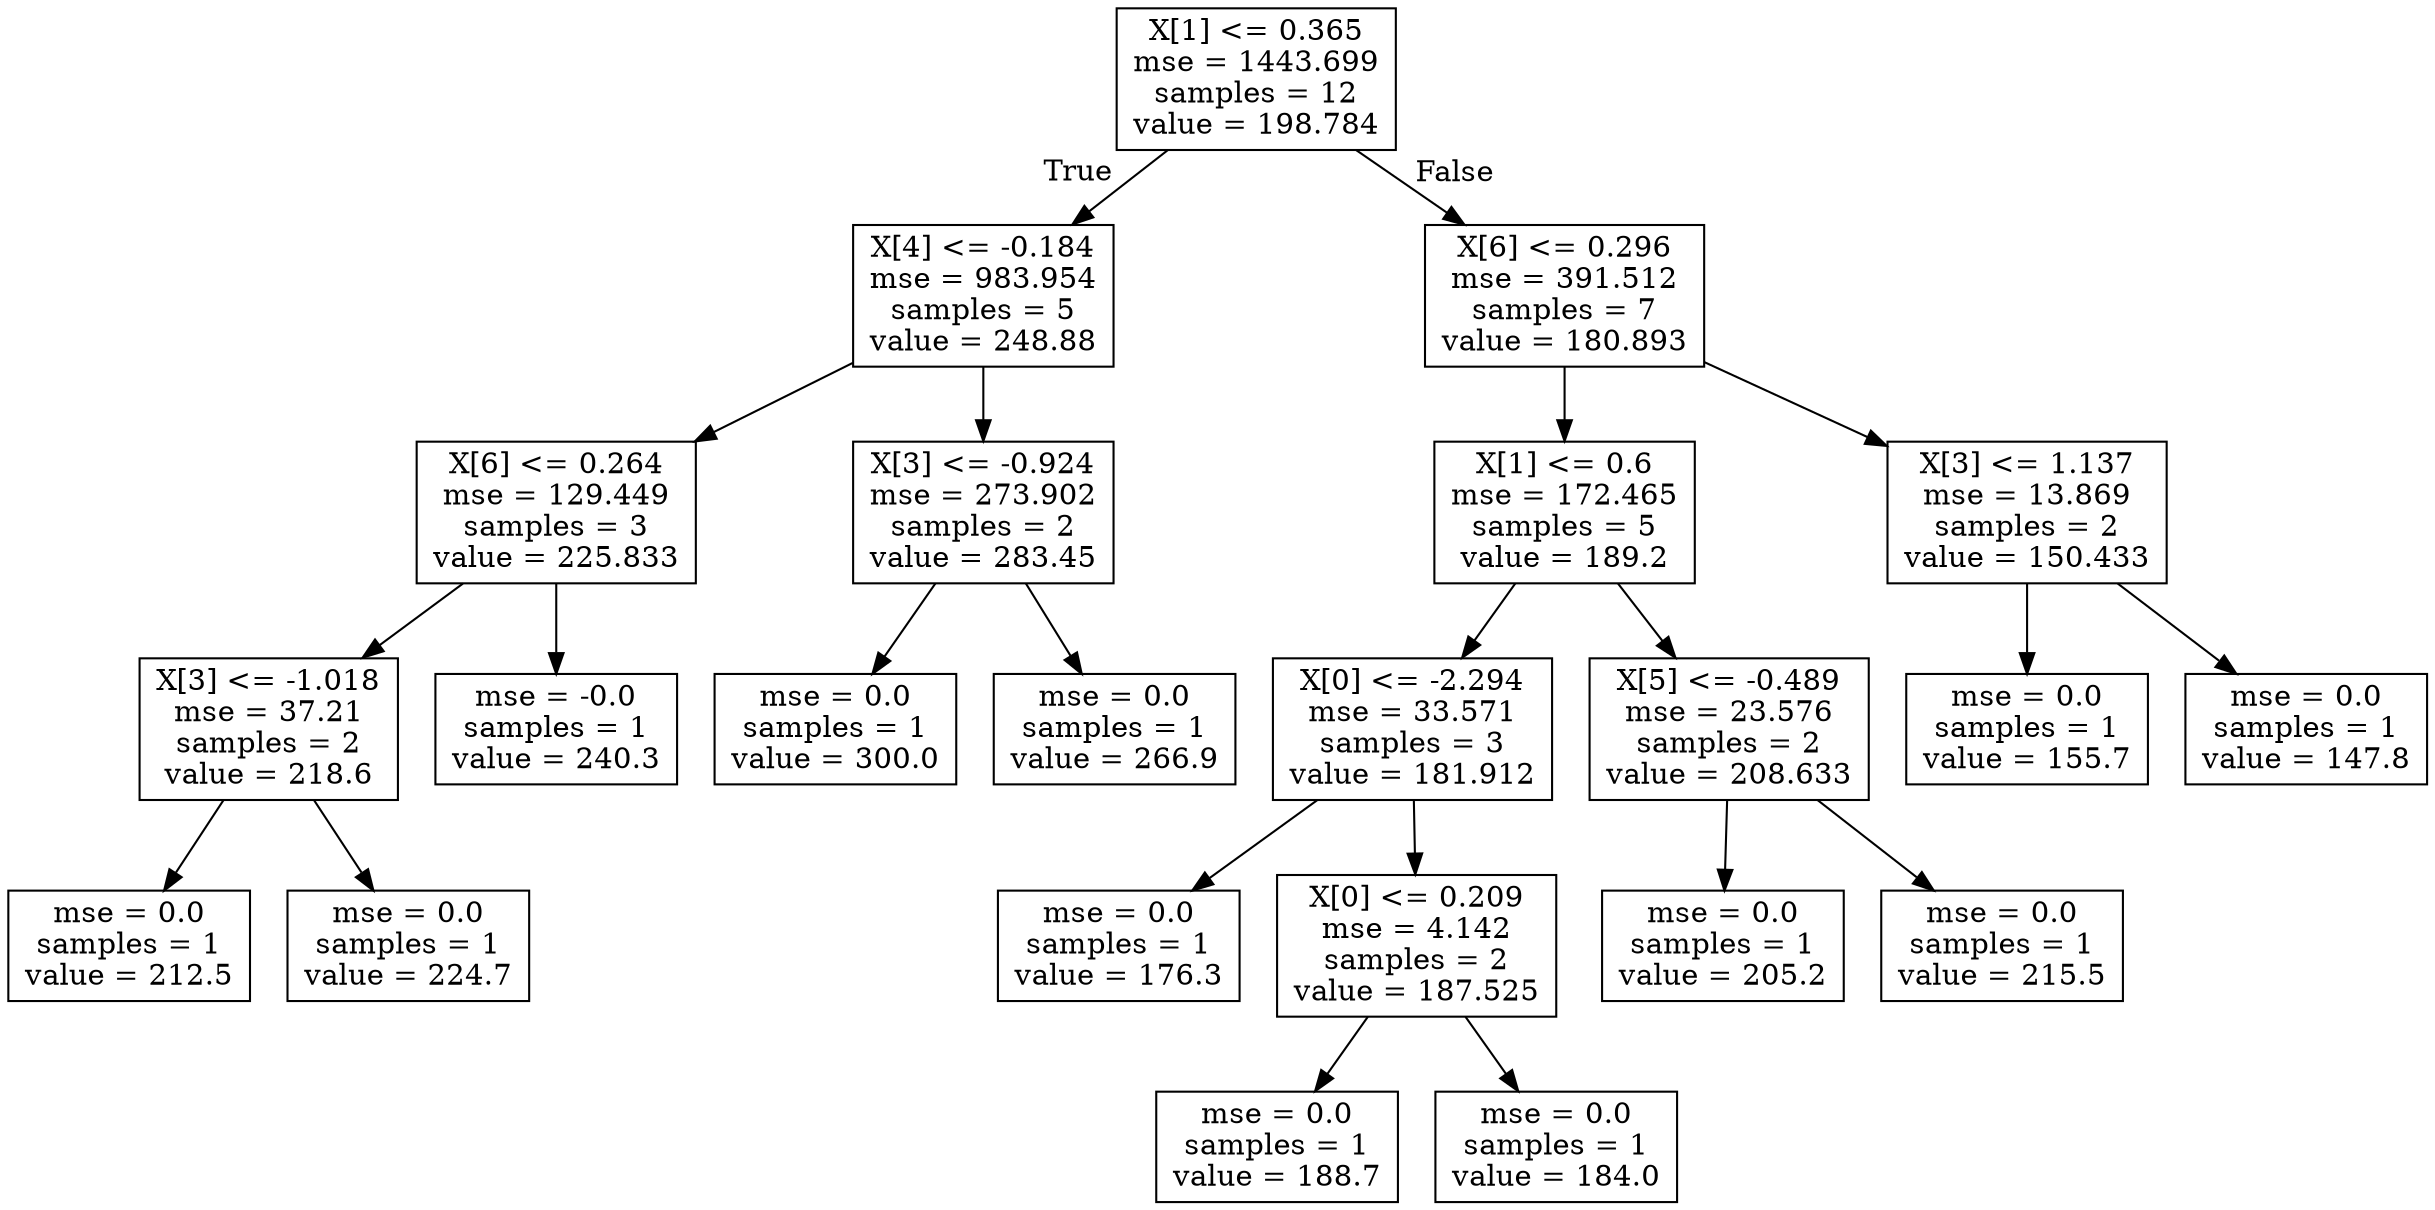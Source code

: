 digraph Tree {
node [shape=box] ;
0 [label="X[1] <= 0.365\nmse = 1443.699\nsamples = 12\nvalue = 198.784"] ;
1 [label="X[4] <= -0.184\nmse = 983.954\nsamples = 5\nvalue = 248.88"] ;
0 -> 1 [labeldistance=2.5, labelangle=45, headlabel="True"] ;
2 [label="X[6] <= 0.264\nmse = 129.449\nsamples = 3\nvalue = 225.833"] ;
1 -> 2 ;
3 [label="X[3] <= -1.018\nmse = 37.21\nsamples = 2\nvalue = 218.6"] ;
2 -> 3 ;
4 [label="mse = 0.0\nsamples = 1\nvalue = 212.5"] ;
3 -> 4 ;
5 [label="mse = 0.0\nsamples = 1\nvalue = 224.7"] ;
3 -> 5 ;
6 [label="mse = -0.0\nsamples = 1\nvalue = 240.3"] ;
2 -> 6 ;
7 [label="X[3] <= -0.924\nmse = 273.902\nsamples = 2\nvalue = 283.45"] ;
1 -> 7 ;
8 [label="mse = 0.0\nsamples = 1\nvalue = 300.0"] ;
7 -> 8 ;
9 [label="mse = 0.0\nsamples = 1\nvalue = 266.9"] ;
7 -> 9 ;
10 [label="X[6] <= 0.296\nmse = 391.512\nsamples = 7\nvalue = 180.893"] ;
0 -> 10 [labeldistance=2.5, labelangle=-45, headlabel="False"] ;
11 [label="X[1] <= 0.6\nmse = 172.465\nsamples = 5\nvalue = 189.2"] ;
10 -> 11 ;
12 [label="X[0] <= -2.294\nmse = 33.571\nsamples = 3\nvalue = 181.912"] ;
11 -> 12 ;
13 [label="mse = 0.0\nsamples = 1\nvalue = 176.3"] ;
12 -> 13 ;
14 [label="X[0] <= 0.209\nmse = 4.142\nsamples = 2\nvalue = 187.525"] ;
12 -> 14 ;
15 [label="mse = 0.0\nsamples = 1\nvalue = 188.7"] ;
14 -> 15 ;
16 [label="mse = 0.0\nsamples = 1\nvalue = 184.0"] ;
14 -> 16 ;
17 [label="X[5] <= -0.489\nmse = 23.576\nsamples = 2\nvalue = 208.633"] ;
11 -> 17 ;
18 [label="mse = 0.0\nsamples = 1\nvalue = 205.2"] ;
17 -> 18 ;
19 [label="mse = 0.0\nsamples = 1\nvalue = 215.5"] ;
17 -> 19 ;
20 [label="X[3] <= 1.137\nmse = 13.869\nsamples = 2\nvalue = 150.433"] ;
10 -> 20 ;
21 [label="mse = 0.0\nsamples = 1\nvalue = 155.7"] ;
20 -> 21 ;
22 [label="mse = 0.0\nsamples = 1\nvalue = 147.8"] ;
20 -> 22 ;
}